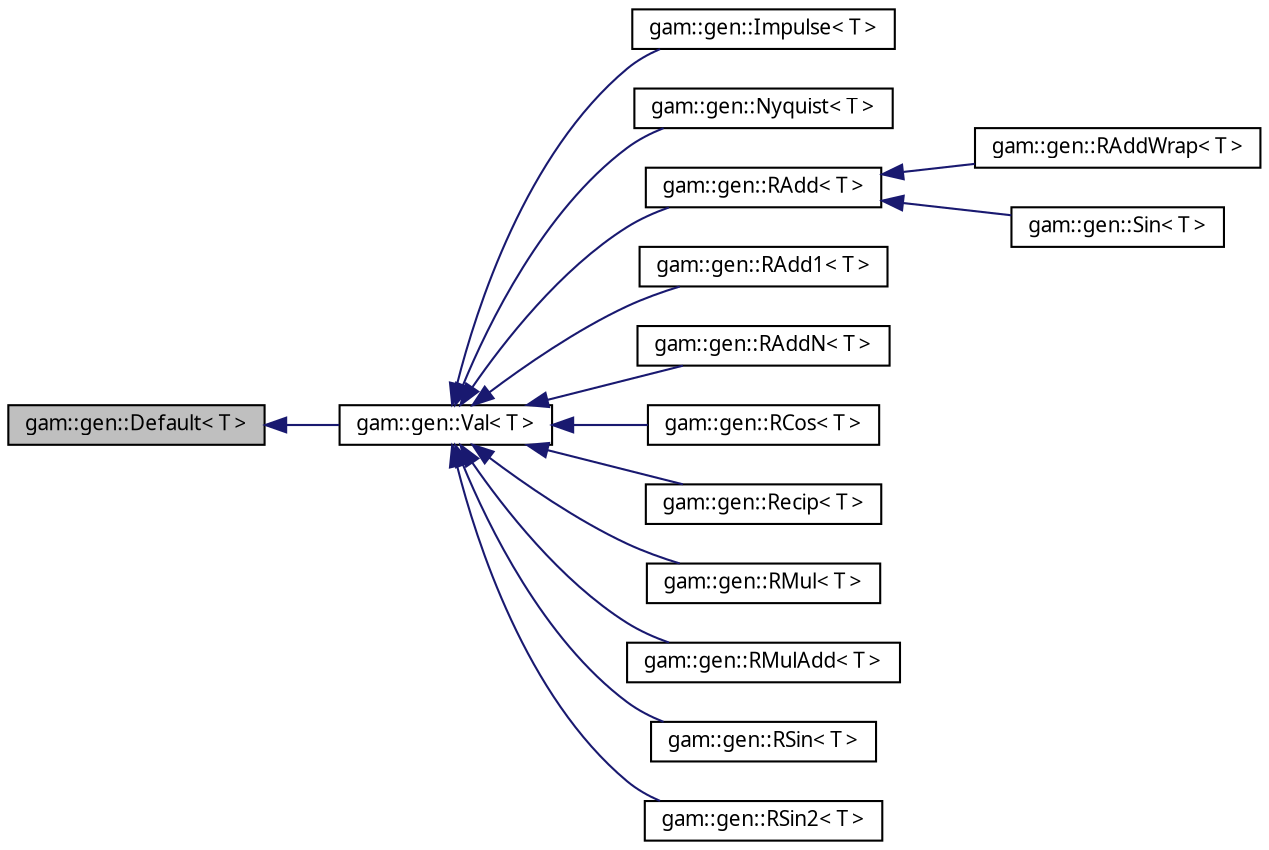 digraph "gam::gen::Default&lt; T &gt;"
{
 // LATEX_PDF_SIZE
  bgcolor="transparent";
  edge [fontname="FreeSans.ttf",fontsize="10",labelfontname="FreeSans.ttf",labelfontsize="10"];
  node [fontname="FreeSans.ttf",fontsize="10",shape=record];
  rankdir="LR";
  Node1 [label="gam::gen::Default\< T \>",height=0.2,width=0.4,color="black", fillcolor="grey75", style="filled", fontcolor="black",tooltip="Generates the default value of its associated type."];
  Node1 -> Node2 [dir="back",color="midnightblue",fontsize="10",style="solid",fontname="FreeSans.ttf"];
  Node2 [label="gam::gen::Val\< T \>",height=0.2,width=0.4,color="black",URL="$structgam_1_1gen_1_1_val.html",tooltip="Single value generator."];
  Node2 -> Node3 [dir="back",color="midnightblue",fontsize="10",style="solid",fontname="FreeSans.ttf"];
  Node3 [label="gam::gen::Impulse\< T \>",height=0.2,width=0.4,color="black",URL="$structgam_1_1gen_1_1_impulse.html",tooltip=" "];
  Node2 -> Node4 [dir="back",color="midnightblue",fontsize="10",style="solid",fontname="FreeSans.ttf"];
  Node4 [label="gam::gen::Nyquist\< T \>",height=0.2,width=0.4,color="black",URL="$structgam_1_1gen_1_1_nyquist.html",tooltip="Generates a Nyquist signal, i.e., -1, 1, -1, 1, …"];
  Node2 -> Node5 [dir="back",color="midnightblue",fontsize="10",style="solid",fontname="FreeSans.ttf"];
  Node5 [label="gam::gen::RAdd\< T \>",height=0.2,width=0.4,color="black",URL="$structgam_1_1gen_1_1_r_add.html",tooltip="Recursive add generator that generates lines."];
  Node5 -> Node6 [dir="back",color="midnightblue",fontsize="10",style="solid",fontname="FreeSans.ttf"];
  Node6 [label="gam::gen::RAddWrap\< T \>",height=0.2,width=0.4,color="black",URL="$structgam_1_1gen_1_1_r_add_wrap.html",tooltip="Recursive addition wrapped in interval [min, max)"];
  Node5 -> Node7 [dir="back",color="midnightblue",fontsize="10",style="solid",fontname="FreeSans.ttf"];
  Node7 [label="gam::gen::Sin\< T \>",height=0.2,width=0.4,color="black",URL="$structgam_1_1gen_1_1_sin.html",tooltip="Sinusoid sequence generator."];
  Node2 -> Node8 [dir="back",color="midnightblue",fontsize="10",style="solid",fontname="FreeSans.ttf"];
  Node8 [label="gam::gen::RAdd1\< T \>",height=0.2,width=0.4,color="black",URL="$structgam_1_1gen_1_1_r_add1.html",tooltip="Recursive add 1 generator (iota function)"];
  Node2 -> Node9 [dir="back",color="midnightblue",fontsize="10",style="solid",fontname="FreeSans.ttf"];
  Node9 [label="gam::gen::RAddN\< T \>",height=0.2,width=0.4,color="black",URL="$structgam_1_1gen_1_1_r_add_n.html",tooltip="Recursive add integer generator."];
  Node2 -> Node10 [dir="back",color="midnightblue",fontsize="10",style="solid",fontname="FreeSans.ttf"];
  Node10 [label="gam::gen::RCos\< T \>",height=0.2,width=0.4,color="black",URL="$structgam_1_1gen_1_1_r_cos.html",tooltip="Cosine generator based on recursive formula x0 = c x1 - x2."];
  Node2 -> Node11 [dir="back",color="midnightblue",fontsize="10",style="solid",fontname="FreeSans.ttf"];
  Node11 [label="gam::gen::Recip\< T \>",height=0.2,width=0.4,color="black",URL="$structgam_1_1gen_1_1_recip.html",tooltip="Reciprocal sequence generator."];
  Node2 -> Node12 [dir="back",color="midnightblue",fontsize="10",style="solid",fontname="FreeSans.ttf"];
  Node12 [label="gam::gen::RMul\< T \>",height=0.2,width=0.4,color="black",URL="$structgam_1_1gen_1_1_r_mul.html",tooltip="Recursive multiply generator."];
  Node2 -> Node13 [dir="back",color="midnightblue",fontsize="10",style="solid",fontname="FreeSans.ttf"];
  Node13 [label="gam::gen::RMulAdd\< T \>",height=0.2,width=0.4,color="black",URL="$structgam_1_1gen_1_1_r_mul_add.html",tooltip="Recursive multiply-add generator."];
  Node2 -> Node14 [dir="back",color="midnightblue",fontsize="10",style="solid",fontname="FreeSans.ttf"];
  Node14 [label="gam::gen::RSin\< T \>",height=0.2,width=0.4,color="black",URL="$structgam_1_1gen_1_1_r_sin.html",tooltip="Sinusoidal generator based on recursive formula x0 = c x1 - x2."];
  Node2 -> Node15 [dir="back",color="midnightblue",fontsize="10",style="solid",fontname="FreeSans.ttf"];
  Node15 [label="gam::gen::RSin2\< T \>",height=0.2,width=0.4,color="black",URL="$structgam_1_1gen_1_1_r_sin2.html",tooltip=" "];
}
